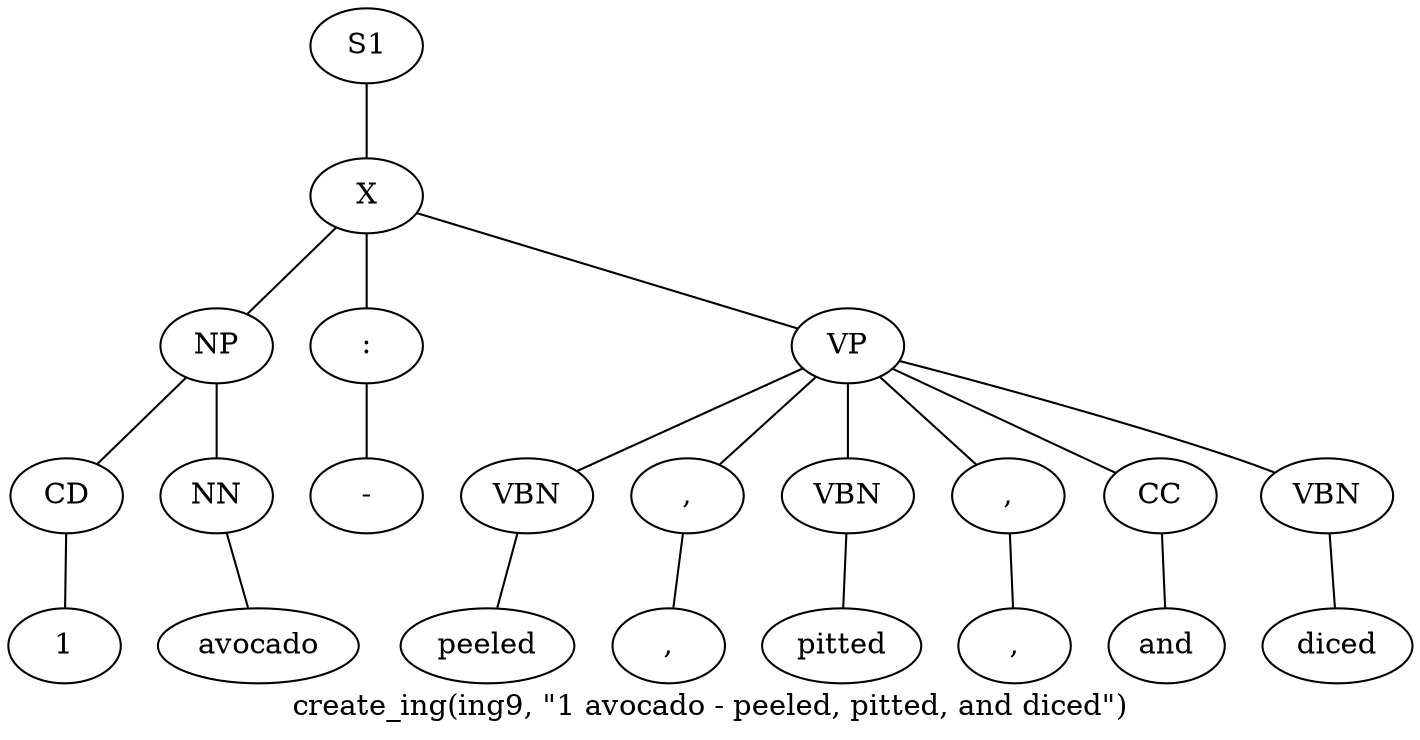 graph SyntaxGraph {
	label = "create_ing(ing9, \"1 avocado - peeled, pitted, and diced\")";
	Node0 [label="S1"];
	Node1 [label="X"];
	Node2 [label="NP"];
	Node3 [label="CD"];
	Node4 [label="1"];
	Node5 [label="NN"];
	Node6 [label="avocado"];
	Node7 [label=":"];
	Node8 [label="-"];
	Node9 [label="VP"];
	Node10 [label="VBN"];
	Node11 [label="peeled"];
	Node12 [label=","];
	Node13 [label=","];
	Node14 [label="VBN"];
	Node15 [label="pitted"];
	Node16 [label=","];
	Node17 [label=","];
	Node18 [label="CC"];
	Node19 [label="and"];
	Node20 [label="VBN"];
	Node21 [label="diced"];

	Node0 -- Node1;
	Node1 -- Node2;
	Node1 -- Node7;
	Node1 -- Node9;
	Node2 -- Node3;
	Node2 -- Node5;
	Node3 -- Node4;
	Node5 -- Node6;
	Node7 -- Node8;
	Node9 -- Node10;
	Node9 -- Node12;
	Node9 -- Node14;
	Node9 -- Node16;
	Node9 -- Node18;
	Node9 -- Node20;
	Node10 -- Node11;
	Node12 -- Node13;
	Node14 -- Node15;
	Node16 -- Node17;
	Node18 -- Node19;
	Node20 -- Node21;
}